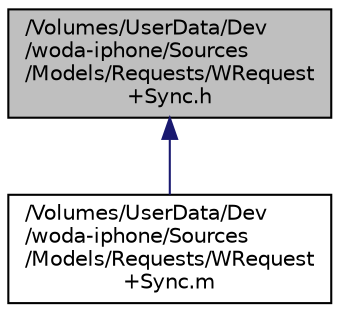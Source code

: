 digraph "/Volumes/UserData/Dev/woda-iphone/Sources/Models/Requests/WRequest+Sync.h"
{
  edge [fontname="Helvetica",fontsize="10",labelfontname="Helvetica",labelfontsize="10"];
  node [fontname="Helvetica",fontsize="10",shape=record];
  Node1 [label="/Volumes/UserData/Dev\l/woda-iphone/Sources\l/Models/Requests/WRequest\l+Sync.h",height=0.2,width=0.4,color="black", fillcolor="grey75", style="filled" fontcolor="black"];
  Node1 -> Node2 [dir="back",color="midnightblue",fontsize="10",style="solid"];
  Node2 [label="/Volumes/UserData/Dev\l/woda-iphone/Sources\l/Models/Requests/WRequest\l+Sync.m",height=0.2,width=0.4,color="black", fillcolor="white", style="filled",URL="$_w_request_09_sync_8m.html"];
}
